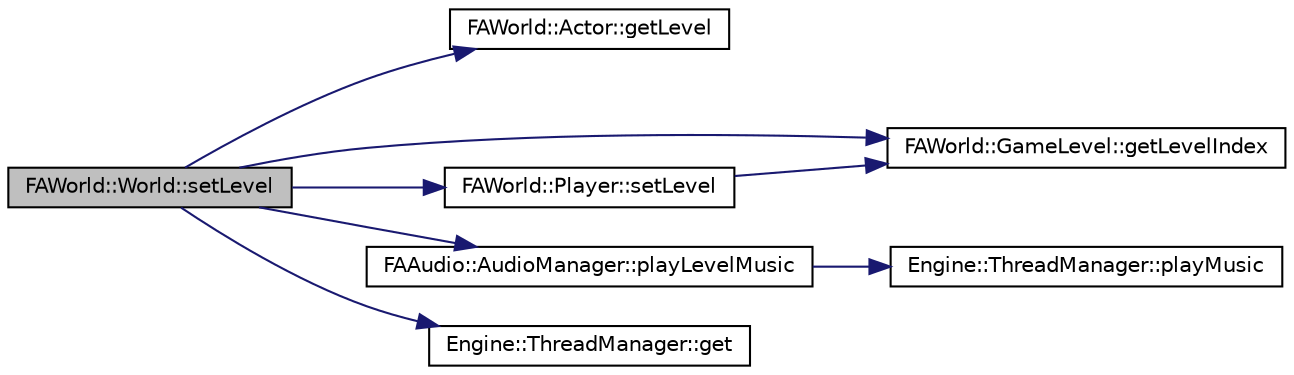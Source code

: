 digraph G
{
  edge [fontname="Helvetica",fontsize="10",labelfontname="Helvetica",labelfontsize="10"];
  node [fontname="Helvetica",fontsize="10",shape=record];
  rankdir="LR";
  Node1 [label="FAWorld::World::setLevel",height=0.2,width=0.4,color="black", fillcolor="grey75", style="filled" fontcolor="black"];
  Node1 -> Node2 [color="midnightblue",fontsize="10",style="solid",fontname="Helvetica"];
  Node2 [label="FAWorld::Actor::getLevel",height=0.2,width=0.4,color="black", fillcolor="white", style="filled",URL="$class_f_a_world_1_1_actor.html#ac7f3a1a4b5b66da302e257ea3b5c0f58"];
  Node1 -> Node3 [color="midnightblue",fontsize="10",style="solid",fontname="Helvetica"];
  Node3 [label="FAWorld::GameLevel::getLevelIndex",height=0.2,width=0.4,color="black", fillcolor="white", style="filled",URL="$class_f_a_world_1_1_game_level.html#aa34b6cd6ab73af749fe3a92426b55bb8"];
  Node1 -> Node4 [color="midnightblue",fontsize="10",style="solid",fontname="Helvetica"];
  Node4 [label="FAWorld::Player::setLevel",height=0.2,width=0.4,color="black", fillcolor="white", style="filled",URL="$class_f_a_world_1_1_player.html#a0fd3d6ce622b0bd7a874c820fa442953"];
  Node4 -> Node3 [color="midnightblue",fontsize="10",style="solid",fontname="Helvetica"];
  Node1 -> Node5 [color="midnightblue",fontsize="10",style="solid",fontname="Helvetica"];
  Node5 [label="FAAudio::AudioManager::playLevelMusic",height=0.2,width=0.4,color="black", fillcolor="white", style="filled",URL="$class_f_a_audio_1_1_audio_manager.html#a0aa00bbb6d2feddb861ab0d5f2e157a9"];
  Node5 -> Node6 [color="midnightblue",fontsize="10",style="solid",fontname="Helvetica"];
  Node6 [label="Engine::ThreadManager::playMusic",height=0.2,width=0.4,color="black", fillcolor="white", style="filled",URL="$class_engine_1_1_thread_manager.html#aaa7f2f075f9237f1d684833b31c69556"];
  Node1 -> Node7 [color="midnightblue",fontsize="10",style="solid",fontname="Helvetica"];
  Node7 [label="Engine::ThreadManager::get",height=0.2,width=0.4,color="black", fillcolor="white", style="filled",URL="$class_engine_1_1_thread_manager.html#a27827da1557a748ed2bb248d50d7a1ca"];
}
